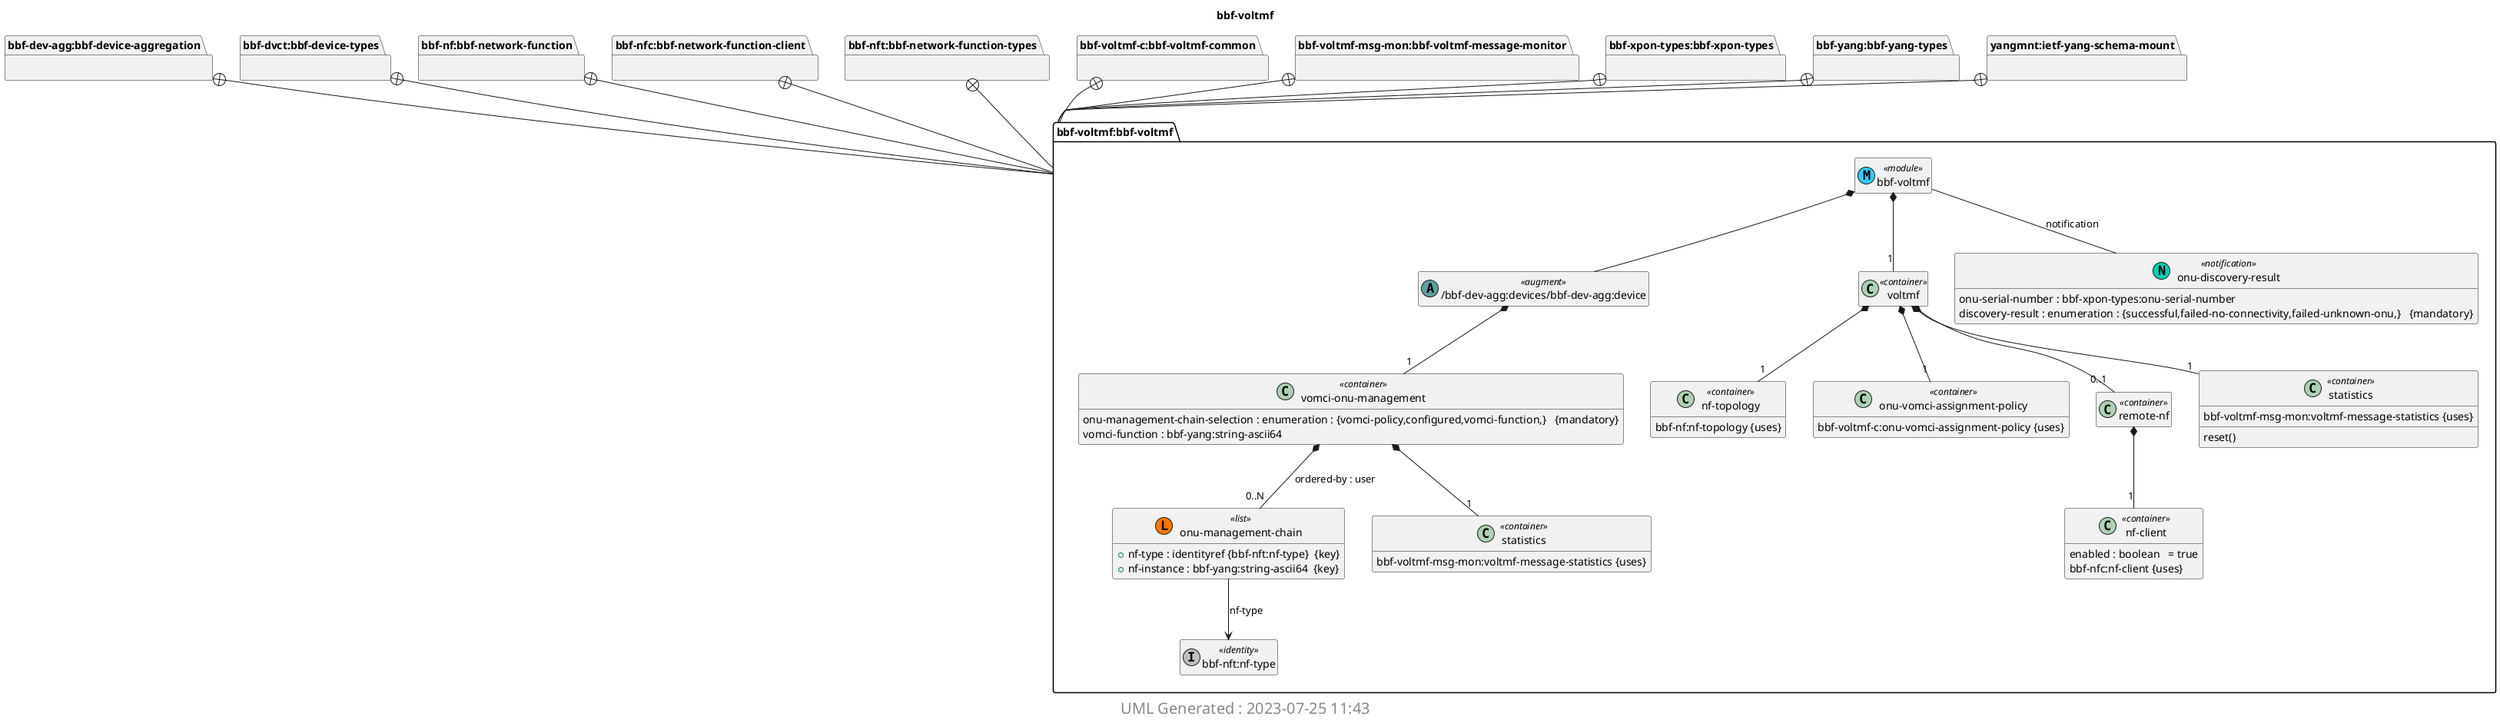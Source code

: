 'Download plantuml from http://plantuml.sourceforge.net/ 
'Generate png with java -jar plantuml.jar <file> 
'Output in img/<module>.png 
'If Java spits out memory error increase heap size with java -Xmx1024m  -jar plantuml.jar <file> 
@startuml img/bbf-voltmf.png 
hide empty fields 
hide empty methods 
hide <<case>> circle
hide <<augment>> circle
hide <<choice>> circle
hide <<leafref>> stereotype
hide <<leafref>> circle
page 1x1 
Title bbf-voltmf 
package "bbf-dev-agg:bbf-device-aggregation" as bbf_dev_agg_bbf_device_aggregation { 
} 
package "bbf-dvct:bbf-device-types" as bbf_dvct_bbf_device_types { 
} 
package "bbf-nf:bbf-network-function" as bbf_nf_bbf_network_function { 
} 
package "bbf-nfc:bbf-network-function-client" as bbf_nfc_bbf_network_function_client { 
} 
package "bbf-nft:bbf-network-function-types" as bbf_nft_bbf_network_function_types { 
} 
package "bbf-voltmf-c:bbf-voltmf-common" as bbf_voltmf_c_bbf_voltmf_common { 
} 
package "bbf-voltmf-msg-mon:bbf-voltmf-message-monitor" as bbf_voltmf_msg_mon_bbf_voltmf_message_monitor { 
} 
package "bbf-xpon-types:bbf-xpon-types" as bbf_xpon_types_bbf_xpon_types { 
} 
package "bbf-yang:bbf-yang-types" as bbf_yang_bbf_yang_types { 
} 
package "yangmnt:ietf-yang-schema-mount" as yangmnt_ietf_yang_schema_mount { 
} 
package "bbf-voltmf:bbf-voltmf" as bbf_voltmf_bbf_voltmf { 
} 
package "bbf-voltmf:bbf-voltmf" as bbf_voltmf_bbf_voltmf { 
class "bbf-voltmf" as bbf_voltmf << (M, #33CCFF) module>> 
class "/bbf-dev-agg:devices/bbf-dev-agg:device" as bbf_dev_agg_devices_bbf_dev_agg_device << (A,CadetBlue) augment>>
bbf_voltmf *--  bbf_dev_agg_devices_bbf_dev_agg_device 
class "vomci-onu-management" as  bbf_device_aggregation_I_devices_I_device_I_vomci_onu_management <<container>> 
bbf_dev_agg_devices_bbf_dev_agg_device *-- "1" bbf_device_aggregation_I_devices_I_device_I_vomci_onu_management 
bbf_device_aggregation_I_devices_I_device_I_vomci_onu_management : onu-management-chain-selection : enumeration : {vomci-policy,configured,vomci-function,}   {mandatory}
bbf_device_aggregation_I_devices_I_device_I_vomci_onu_management : vomci-function : bbf-yang:string-ascii64  
class "onu-management-chain" as bbf_device_aggregation_I_devices_I_device_I_vomci_onu_management_I_onu_management_chain << (L, #FF7700) list>> 
bbf_device_aggregation_I_devices_I_device_I_vomci_onu_management *-- "0..N" bbf_device_aggregation_I_devices_I_device_I_vomci_onu_management_I_onu_management_chain : ordered-by : user
bbf_device_aggregation_I_devices_I_device_I_vomci_onu_management_I_onu_management_chain : +nf-type : identityref {bbf-nft:nf-type}  {key} 
bbf_device_aggregation_I_devices_I_device_I_vomci_onu_management_I_onu_management_chain : +nf-instance : bbf-yang:string-ascii64  {key} 
class "statistics" as  bbf_device_aggregation_I_devices_I_device_I_vomci_onu_management_I_statistics <<container>> 
bbf_device_aggregation_I_devices_I_device_I_vomci_onu_management *-- "1" bbf_device_aggregation_I_devices_I_device_I_vomci_onu_management_I_statistics 
bbf_device_aggregation_I_devices_I_device_I_vomci_onu_management_I_statistics : bbf-voltmf-msg-mon:voltmf-message-statistics {uses} 
class "voltmf" as  bbf_voltmf_I_voltmf <<container>> 
bbf_voltmf *-- "1" bbf_voltmf_I_voltmf 
class "nf-topology" as  bbf_voltmf_I_voltmf_I_nf_topology <<container>> 
bbf_voltmf_I_voltmf *-- "1" bbf_voltmf_I_voltmf_I_nf_topology 
bbf_voltmf_I_voltmf_I_nf_topology : bbf-nf:nf-topology {uses} 
class "onu-vomci-assignment-policy" as  bbf_voltmf_I_voltmf_I_onu_vomci_assignment_policy <<container>> 
bbf_voltmf_I_voltmf *-- "1" bbf_voltmf_I_voltmf_I_onu_vomci_assignment_policy 
bbf_voltmf_I_voltmf_I_onu_vomci_assignment_policy : bbf-voltmf-c:onu-vomci-assignment-policy {uses} 
class "remote-nf" as  bbf_voltmf_I_voltmf_I_remote_nf <<container>> 
bbf_voltmf_I_voltmf *-- "0..1" bbf_voltmf_I_voltmf_I_remote_nf 
class "nf-client" as  bbf_voltmf_I_voltmf_I_remote_nf_I_nf_client <<container>> 
bbf_voltmf_I_voltmf_I_remote_nf *-- "1" bbf_voltmf_I_voltmf_I_remote_nf_I_nf_client 
bbf_voltmf_I_voltmf_I_remote_nf_I_nf_client : enabled : boolean   = true 
bbf_voltmf_I_voltmf_I_remote_nf_I_nf_client : bbf-nfc:nf-client {uses} 
class "statistics" as  bbf_voltmf_I_voltmf_I_statistics <<container>> 
bbf_voltmf_I_voltmf *-- "1" bbf_voltmf_I_voltmf_I_statistics 
bbf_voltmf_I_voltmf_I_statistics : reset()
bbf_voltmf_I_voltmf_I_statistics : bbf-voltmf-msg-mon:voltmf-message-statistics {uses} 
class "onu-discovery-result" as bbf_voltmf_I_onu_discovery_result << (N,#00D1B2) notification>> 
bbf_voltmf -- bbf_voltmf_I_onu_discovery_result : notification 
bbf_voltmf_I_onu_discovery_result : onu-serial-number : bbf-xpon-types:onu-serial-number  
bbf_voltmf_I_onu_discovery_result : discovery-result : enumeration : {successful,failed-no-connectivity,failed-unknown-onu,}   {mandatory}
class "bbf-nft:nf-type" as bbf_nft_nf_type_identity << (I,Silver) identity>> 
bbf_device_aggregation_I_devices_I_device_I_vomci_onu_management_I_onu_management_chain-->bbf_nft_nf_type_identity : nf-type
} 

bbf_dev_agg_bbf_device_aggregation +-- bbf_voltmf_bbf_voltmf
bbf_dvct_bbf_device_types +-- bbf_voltmf_bbf_voltmf
bbf_nf_bbf_network_function +-- bbf_voltmf_bbf_voltmf
bbf_nfc_bbf_network_function_client +-- bbf_voltmf_bbf_voltmf
bbf_nft_bbf_network_function_types +-- bbf_voltmf_bbf_voltmf
bbf_voltmf_c_bbf_voltmf_common +-- bbf_voltmf_bbf_voltmf
bbf_voltmf_msg_mon_bbf_voltmf_message_monitor +-- bbf_voltmf_bbf_voltmf
bbf_xpon_types_bbf_xpon_types +-- bbf_voltmf_bbf_voltmf
bbf_yang_bbf_yang_types +-- bbf_voltmf_bbf_voltmf
yangmnt_ietf_yang_schema_mount +-- bbf_voltmf_bbf_voltmf
center footer
 <size:20> UML Generated : 2023-07-25 11:43 </size>
 endfooter 
@enduml 

